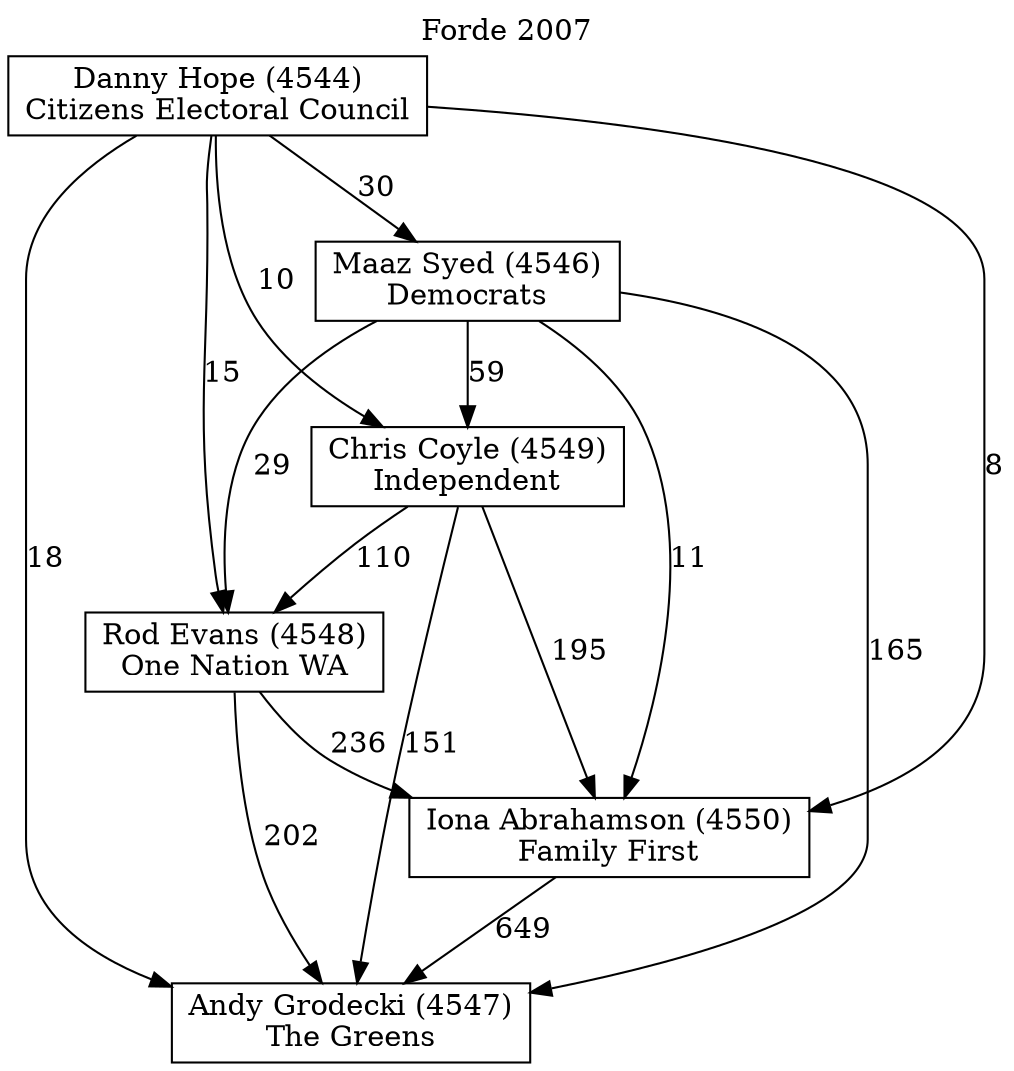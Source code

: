 // House preference flow
digraph "Andy Grodecki (4547)_Forde_2007" {
	graph [label="Forde 2007" labelloc=t mclimit=10]
	node [shape=box]
	"Andy Grodecki (4547)" [label="Andy Grodecki (4547)
The Greens"]
	"Chris Coyle (4549)" [label="Chris Coyle (4549)
Independent"]
	"Danny Hope (4544)" [label="Danny Hope (4544)
Citizens Electoral Council"]
	"Iona Abrahamson (4550)" [label="Iona Abrahamson (4550)
Family First"]
	"Maaz Syed (4546)" [label="Maaz Syed (4546)
Democrats"]
	"Rod Evans (4548)" [label="Rod Evans (4548)
One Nation WA"]
	"Chris Coyle (4549)" -> "Andy Grodecki (4547)" [label=151]
	"Chris Coyle (4549)" -> "Iona Abrahamson (4550)" [label=195]
	"Chris Coyle (4549)" -> "Rod Evans (4548)" [label=110]
	"Danny Hope (4544)" -> "Andy Grodecki (4547)" [label=18]
	"Danny Hope (4544)" -> "Chris Coyle (4549)" [label=10]
	"Danny Hope (4544)" -> "Iona Abrahamson (4550)" [label=8]
	"Danny Hope (4544)" -> "Maaz Syed (4546)" [label=30]
	"Danny Hope (4544)" -> "Rod Evans (4548)" [label=15]
	"Iona Abrahamson (4550)" -> "Andy Grodecki (4547)" [label=649]
	"Maaz Syed (4546)" -> "Andy Grodecki (4547)" [label=165]
	"Maaz Syed (4546)" -> "Chris Coyle (4549)" [label=59]
	"Maaz Syed (4546)" -> "Iona Abrahamson (4550)" [label=11]
	"Maaz Syed (4546)" -> "Rod Evans (4548)" [label=29]
	"Rod Evans (4548)" -> "Andy Grodecki (4547)" [label=202]
	"Rod Evans (4548)" -> "Iona Abrahamson (4550)" [label=236]
}
